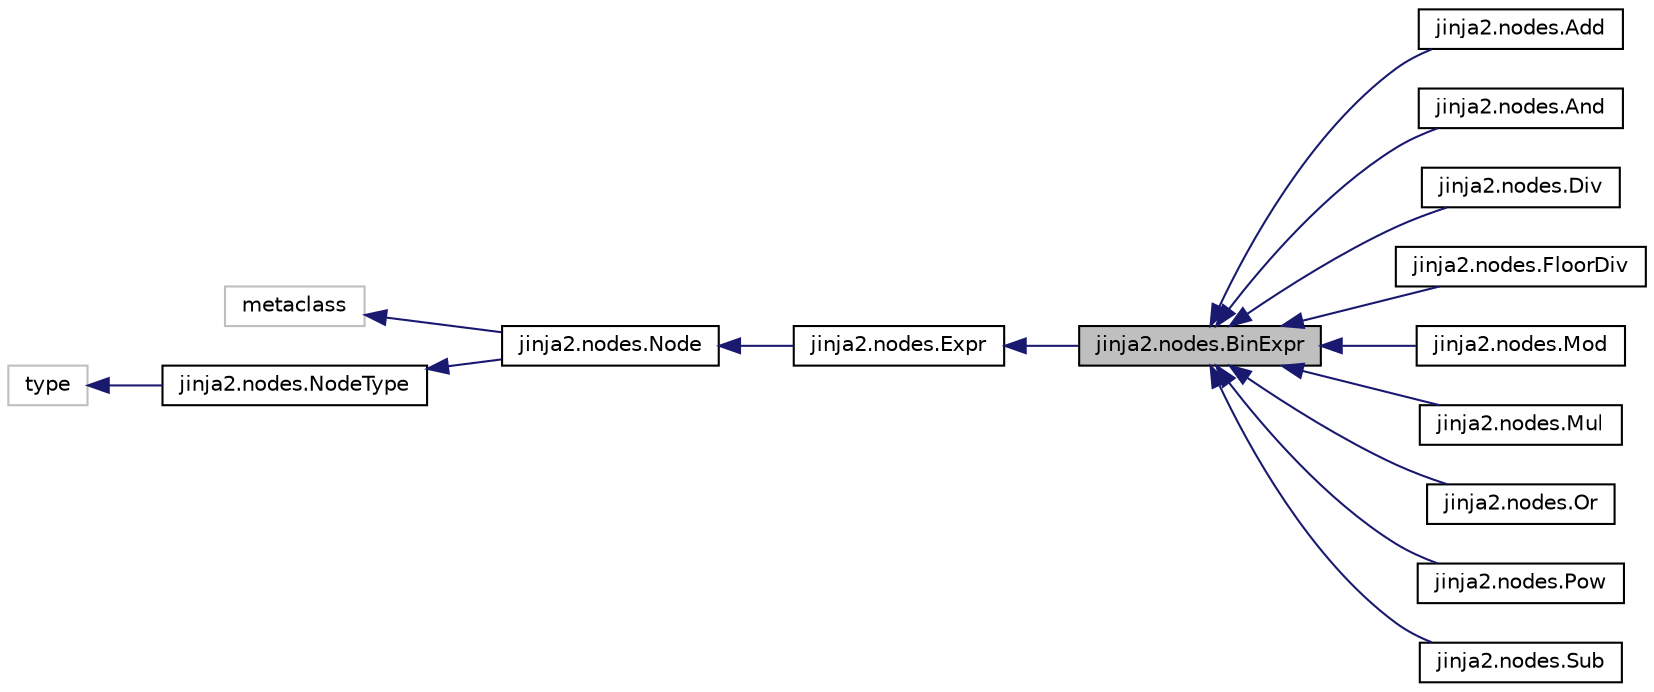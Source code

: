 digraph "jinja2.nodes.BinExpr"
{
 // LATEX_PDF_SIZE
  edge [fontname="Helvetica",fontsize="10",labelfontname="Helvetica",labelfontsize="10"];
  node [fontname="Helvetica",fontsize="10",shape=record];
  rankdir="LR";
  Node1 [label="jinja2.nodes.BinExpr",height=0.2,width=0.4,color="black", fillcolor="grey75", style="filled", fontcolor="black",tooltip=" "];
  Node2 -> Node1 [dir="back",color="midnightblue",fontsize="10",style="solid",fontname="Helvetica"];
  Node2 [label="jinja2.nodes.Expr",height=0.2,width=0.4,color="black", fillcolor="white", style="filled",URL="$classjinja2_1_1nodes_1_1Expr.html",tooltip=" "];
  Node3 -> Node2 [dir="back",color="midnightblue",fontsize="10",style="solid",fontname="Helvetica"];
  Node3 [label="jinja2.nodes.Node",height=0.2,width=0.4,color="black", fillcolor="white", style="filled",URL="$classjinja2_1_1nodes_1_1Node.html",tooltip=" "];
  Node4 -> Node3 [dir="back",color="midnightblue",fontsize="10",style="solid",fontname="Helvetica"];
  Node4 [label="metaclass",height=0.2,width=0.4,color="grey75", fillcolor="white", style="filled",tooltip=" "];
  Node5 -> Node3 [dir="back",color="midnightblue",fontsize="10",style="solid",fontname="Helvetica"];
  Node5 [label="jinja2.nodes.NodeType",height=0.2,width=0.4,color="black", fillcolor="white", style="filled",URL="$classjinja2_1_1nodes_1_1NodeType.html",tooltip=" "];
  Node6 -> Node5 [dir="back",color="midnightblue",fontsize="10",style="solid",fontname="Helvetica"];
  Node6 [label="type",height=0.2,width=0.4,color="grey75", fillcolor="white", style="filled",tooltip=" "];
  Node1 -> Node7 [dir="back",color="midnightblue",fontsize="10",style="solid",fontname="Helvetica"];
  Node7 [label="jinja2.nodes.Add",height=0.2,width=0.4,color="black", fillcolor="white", style="filled",URL="$classjinja2_1_1nodes_1_1Add.html",tooltip=" "];
  Node1 -> Node8 [dir="back",color="midnightblue",fontsize="10",style="solid",fontname="Helvetica"];
  Node8 [label="jinja2.nodes.And",height=0.2,width=0.4,color="black", fillcolor="white", style="filled",URL="$classjinja2_1_1nodes_1_1And.html",tooltip=" "];
  Node1 -> Node9 [dir="back",color="midnightblue",fontsize="10",style="solid",fontname="Helvetica"];
  Node9 [label="jinja2.nodes.Div",height=0.2,width=0.4,color="black", fillcolor="white", style="filled",URL="$classjinja2_1_1nodes_1_1Div.html",tooltip=" "];
  Node1 -> Node10 [dir="back",color="midnightblue",fontsize="10",style="solid",fontname="Helvetica"];
  Node10 [label="jinja2.nodes.FloorDiv",height=0.2,width=0.4,color="black", fillcolor="white", style="filled",URL="$classjinja2_1_1nodes_1_1FloorDiv.html",tooltip=" "];
  Node1 -> Node11 [dir="back",color="midnightblue",fontsize="10",style="solid",fontname="Helvetica"];
  Node11 [label="jinja2.nodes.Mod",height=0.2,width=0.4,color="black", fillcolor="white", style="filled",URL="$classjinja2_1_1nodes_1_1Mod.html",tooltip=" "];
  Node1 -> Node12 [dir="back",color="midnightblue",fontsize="10",style="solid",fontname="Helvetica"];
  Node12 [label="jinja2.nodes.Mul",height=0.2,width=0.4,color="black", fillcolor="white", style="filled",URL="$classjinja2_1_1nodes_1_1Mul.html",tooltip=" "];
  Node1 -> Node13 [dir="back",color="midnightblue",fontsize="10",style="solid",fontname="Helvetica"];
  Node13 [label="jinja2.nodes.Or",height=0.2,width=0.4,color="black", fillcolor="white", style="filled",URL="$classjinja2_1_1nodes_1_1Or.html",tooltip=" "];
  Node1 -> Node14 [dir="back",color="midnightblue",fontsize="10",style="solid",fontname="Helvetica"];
  Node14 [label="jinja2.nodes.Pow",height=0.2,width=0.4,color="black", fillcolor="white", style="filled",URL="$classjinja2_1_1nodes_1_1Pow.html",tooltip=" "];
  Node1 -> Node15 [dir="back",color="midnightblue",fontsize="10",style="solid",fontname="Helvetica"];
  Node15 [label="jinja2.nodes.Sub",height=0.2,width=0.4,color="black", fillcolor="white", style="filled",URL="$classjinja2_1_1nodes_1_1Sub.html",tooltip=" "];
}
